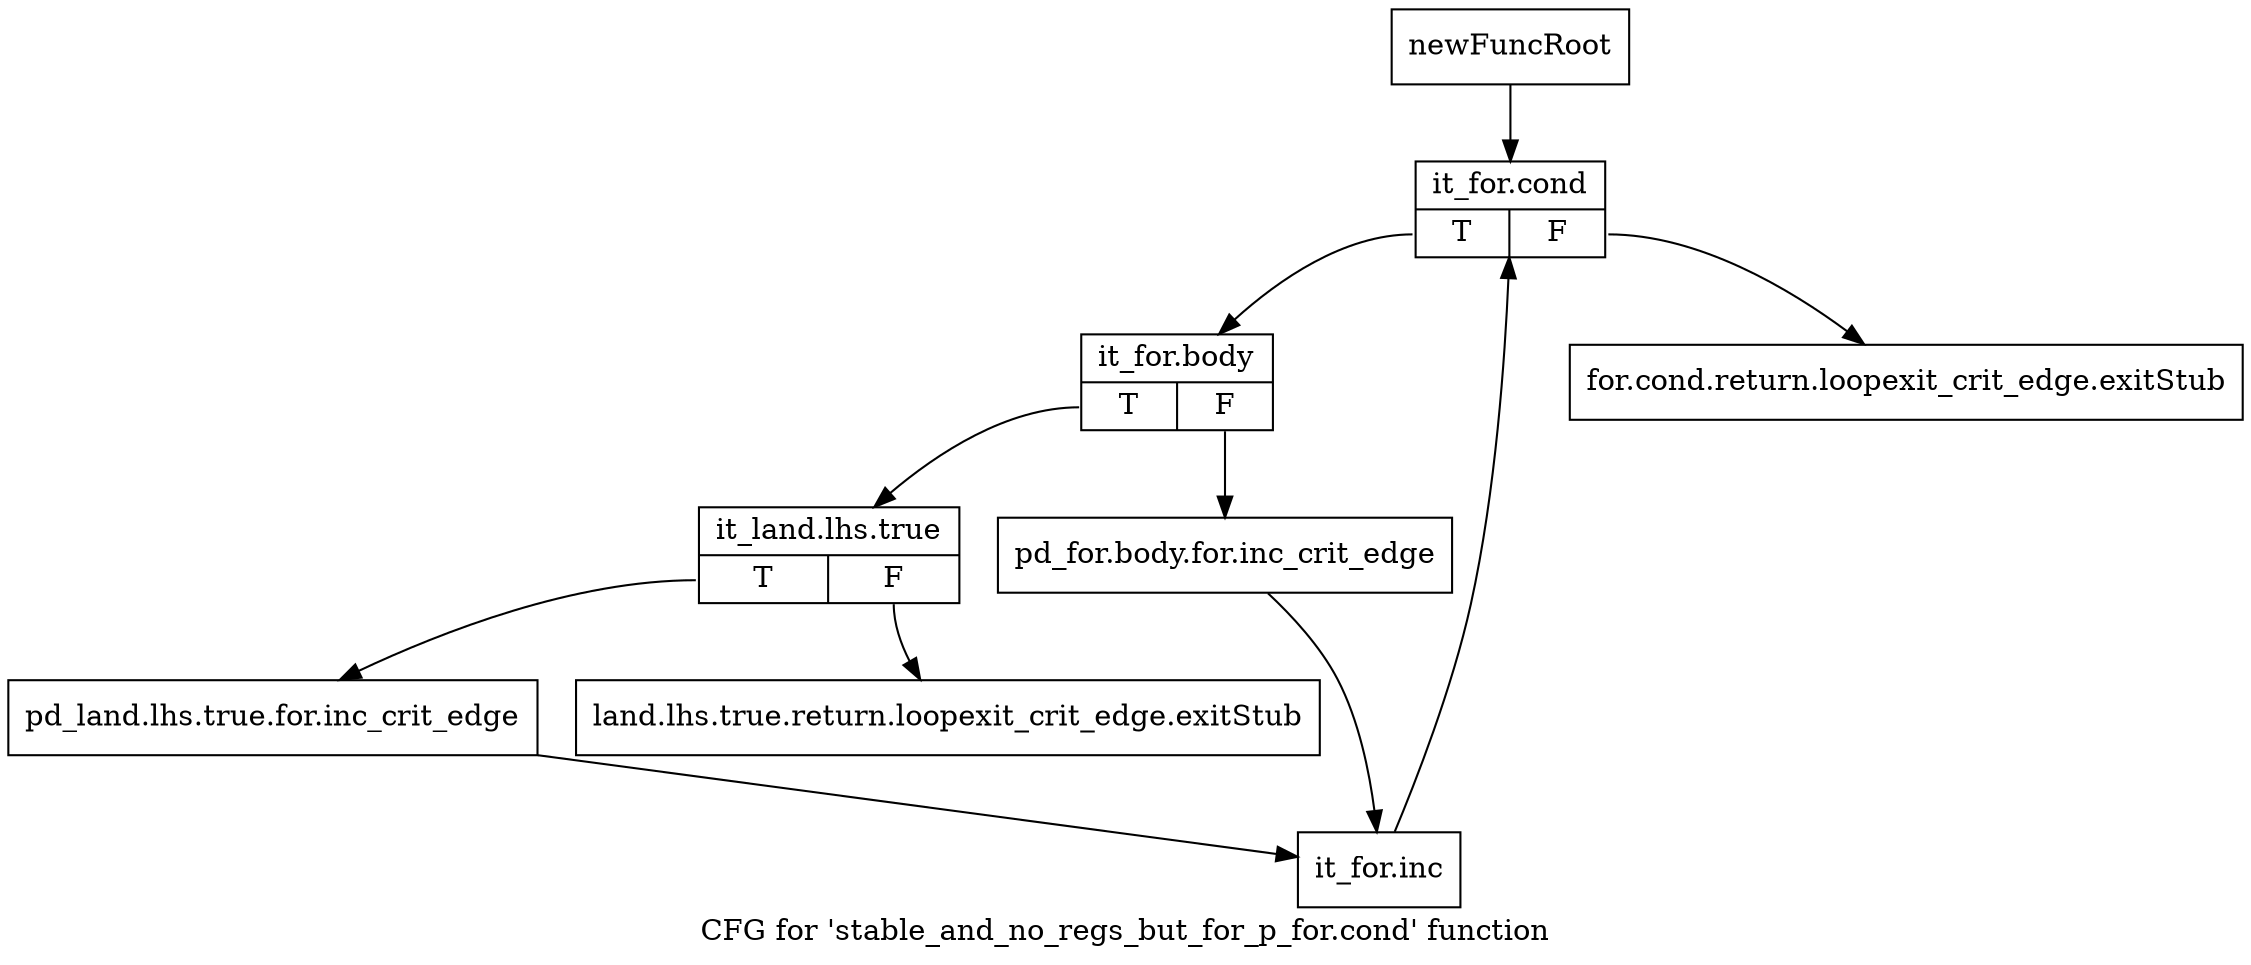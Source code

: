 digraph "CFG for 'stable_and_no_regs_but_for_p_for.cond' function" {
	label="CFG for 'stable_and_no_regs_but_for_p_for.cond' function";

	Node0xbadfdd0 [shape=record,label="{newFuncRoot}"];
	Node0xbadfdd0 -> Node0xbadfec0;
	Node0xbadfe20 [shape=record,label="{for.cond.return.loopexit_crit_edge.exitStub}"];
	Node0xbadfe70 [shape=record,label="{land.lhs.true.return.loopexit_crit_edge.exitStub}"];
	Node0xbadfec0 [shape=record,label="{it_for.cond|{<s0>T|<s1>F}}"];
	Node0xbadfec0:s0 -> Node0xbadff10;
	Node0xbadfec0:s1 -> Node0xbadfe20;
	Node0xbadff10 [shape=record,label="{it_for.body|{<s0>T|<s1>F}}"];
	Node0xbadff10:s0 -> Node0xbadffb0;
	Node0xbadff10:s1 -> Node0xbadff60;
	Node0xbadff60 [shape=record,label="{pd_for.body.for.inc_crit_edge}"];
	Node0xbadff60 -> Node0xbae0050;
	Node0xbadffb0 [shape=record,label="{it_land.lhs.true|{<s0>T|<s1>F}}"];
	Node0xbadffb0:s0 -> Node0xbae0000;
	Node0xbadffb0:s1 -> Node0xbadfe70;
	Node0xbae0000 [shape=record,label="{pd_land.lhs.true.for.inc_crit_edge}"];
	Node0xbae0000 -> Node0xbae0050;
	Node0xbae0050 [shape=record,label="{it_for.inc}"];
	Node0xbae0050 -> Node0xbadfec0;
}
